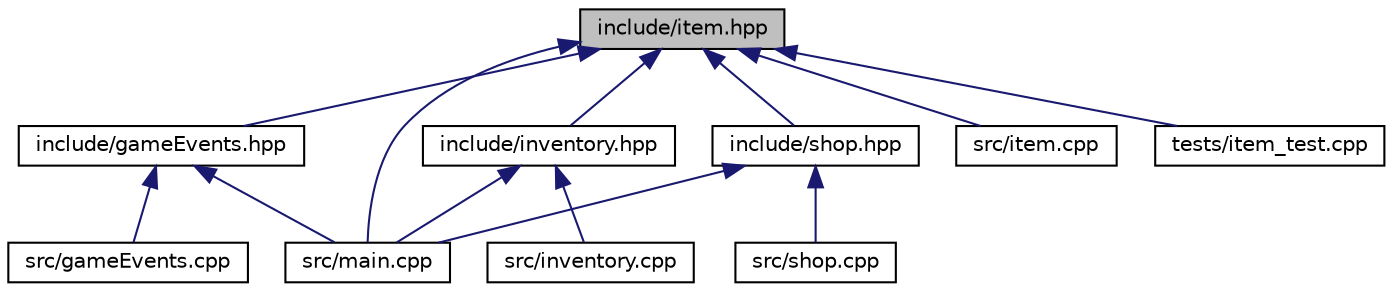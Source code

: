 digraph "include/item.hpp"
{
 // LATEX_PDF_SIZE
  edge [fontname="Helvetica",fontsize="10",labelfontname="Helvetica",labelfontsize="10"];
  node [fontname="Helvetica",fontsize="10",shape=record];
  Node1 [label="include/item.hpp",height=0.2,width=0.4,color="black", fillcolor="grey75", style="filled", fontcolor="black",tooltip="Classe principal com a lógica dos itens."];
  Node1 -> Node2 [dir="back",color="midnightblue",fontsize="10",style="solid",fontname="Helvetica"];
  Node2 [label="include/gameEvents.hpp",height=0.2,width=0.4,color="black", fillcolor="white", style="filled",URL="$gameEvents_8hpp.html",tooltip="Classe principal com a lógica de gameEvents."];
  Node2 -> Node3 [dir="back",color="midnightblue",fontsize="10",style="solid",fontname="Helvetica"];
  Node3 [label="src/gameEvents.cpp",height=0.2,width=0.4,color="black", fillcolor="white", style="filled",URL="$gameEvents_8cpp.html",tooltip=" "];
  Node2 -> Node4 [dir="back",color="midnightblue",fontsize="10",style="solid",fontname="Helvetica"];
  Node4 [label="src/main.cpp",height=0.2,width=0.4,color="black", fillcolor="white", style="filled",URL="$main_8cpp.html",tooltip=" "];
  Node1 -> Node5 [dir="back",color="midnightblue",fontsize="10",style="solid",fontname="Helvetica"];
  Node5 [label="include/inventory.hpp",height=0.2,width=0.4,color="black", fillcolor="white", style="filled",URL="$inventory_8hpp.html",tooltip="Classe principal com a lógica do inventário."];
  Node5 -> Node6 [dir="back",color="midnightblue",fontsize="10",style="solid",fontname="Helvetica"];
  Node6 [label="src/inventory.cpp",height=0.2,width=0.4,color="black", fillcolor="white", style="filled",URL="$inventory_8cpp.html",tooltip=" "];
  Node5 -> Node4 [dir="back",color="midnightblue",fontsize="10",style="solid",fontname="Helvetica"];
  Node1 -> Node7 [dir="back",color="midnightblue",fontsize="10",style="solid",fontname="Helvetica"];
  Node7 [label="include/shop.hpp",height=0.2,width=0.4,color="black", fillcolor="white", style="filled",URL="$shop_8hpp.html",tooltip="Classe principal com a lógica do shop."];
  Node7 -> Node4 [dir="back",color="midnightblue",fontsize="10",style="solid",fontname="Helvetica"];
  Node7 -> Node8 [dir="back",color="midnightblue",fontsize="10",style="solid",fontname="Helvetica"];
  Node8 [label="src/shop.cpp",height=0.2,width=0.4,color="black", fillcolor="white", style="filled",URL="$shop_8cpp.html",tooltip=" "];
  Node1 -> Node9 [dir="back",color="midnightblue",fontsize="10",style="solid",fontname="Helvetica"];
  Node9 [label="src/item.cpp",height=0.2,width=0.4,color="black", fillcolor="white", style="filled",URL="$item_8cpp.html",tooltip=" "];
  Node1 -> Node4 [dir="back",color="midnightblue",fontsize="10",style="solid",fontname="Helvetica"];
  Node1 -> Node10 [dir="back",color="midnightblue",fontsize="10",style="solid",fontname="Helvetica"];
  Node10 [label="tests/item_test.cpp",height=0.2,width=0.4,color="black", fillcolor="white", style="filled",URL="$item__test_8cpp.html",tooltip=" "];
}
